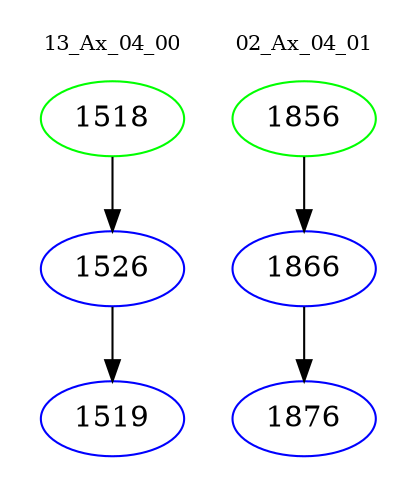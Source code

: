 digraph{
subgraph cluster_0 {
color = white
label = "13_Ax_04_00";
fontsize=10;
T0_1518 [label="1518", color="green"]
T0_1518 -> T0_1526 [color="black"]
T0_1526 [label="1526", color="blue"]
T0_1526 -> T0_1519 [color="black"]
T0_1519 [label="1519", color="blue"]
}
subgraph cluster_1 {
color = white
label = "02_Ax_04_01";
fontsize=10;
T1_1856 [label="1856", color="green"]
T1_1856 -> T1_1866 [color="black"]
T1_1866 [label="1866", color="blue"]
T1_1866 -> T1_1876 [color="black"]
T1_1876 [label="1876", color="blue"]
}
}
